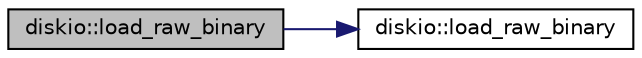 digraph "diskio::load_raw_binary"
{
  edge [fontname="Helvetica",fontsize="10",labelfontname="Helvetica",labelfontsize="10"];
  node [fontname="Helvetica",fontsize="10",shape=record];
  rankdir="LR";
  Node1 [label="diskio::load_raw_binary",height=0.2,width=0.4,color="black", fillcolor="grey75", style="filled" fontcolor="black"];
  Node1 -> Node2 [color="midnightblue",fontsize="10",style="solid",fontname="Helvetica"];
  Node2 [label="diskio::load_raw_binary",height=0.2,width=0.4,color="black", fillcolor="white", style="filled",URL="$group__diskio.html#ga758d71eceff8f867d38619aa52ddf40b"];
}
